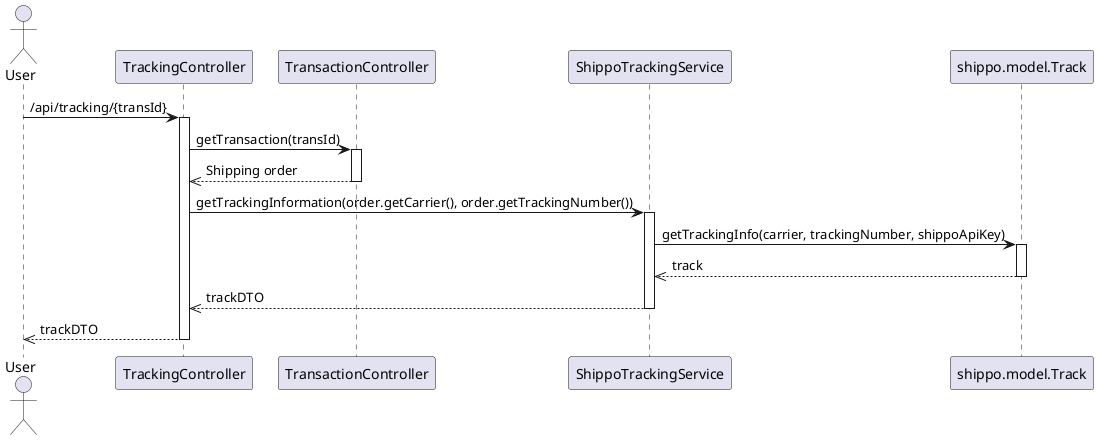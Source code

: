 @startuml
actor User
participant TrackingController as TC
participant TransactionController as TransC
participant ShippoTrackingService as STS
participant shippo.model.Track as T

User -> TC : /api/tracking/{transId}
activate TC
    TC -> TransC : getTransaction(transId)
    activate TransC
    TransC -->> TC : Shipping order
    deactivate TransC
    
    TC -> STS : getTrackingInformation(order.getCarrier(), order.getTrackingNumber())
    activate STS
    
    STS -> T : getTrackingInfo(carrier, trackingNumber, shippoApiKey)
    activate T
    T -->> STS : track
    deactivate T
    STS -->> TC: trackDTO
    deactivate STS

    TC -->> User : trackDTO
deactivate TC

@enduml